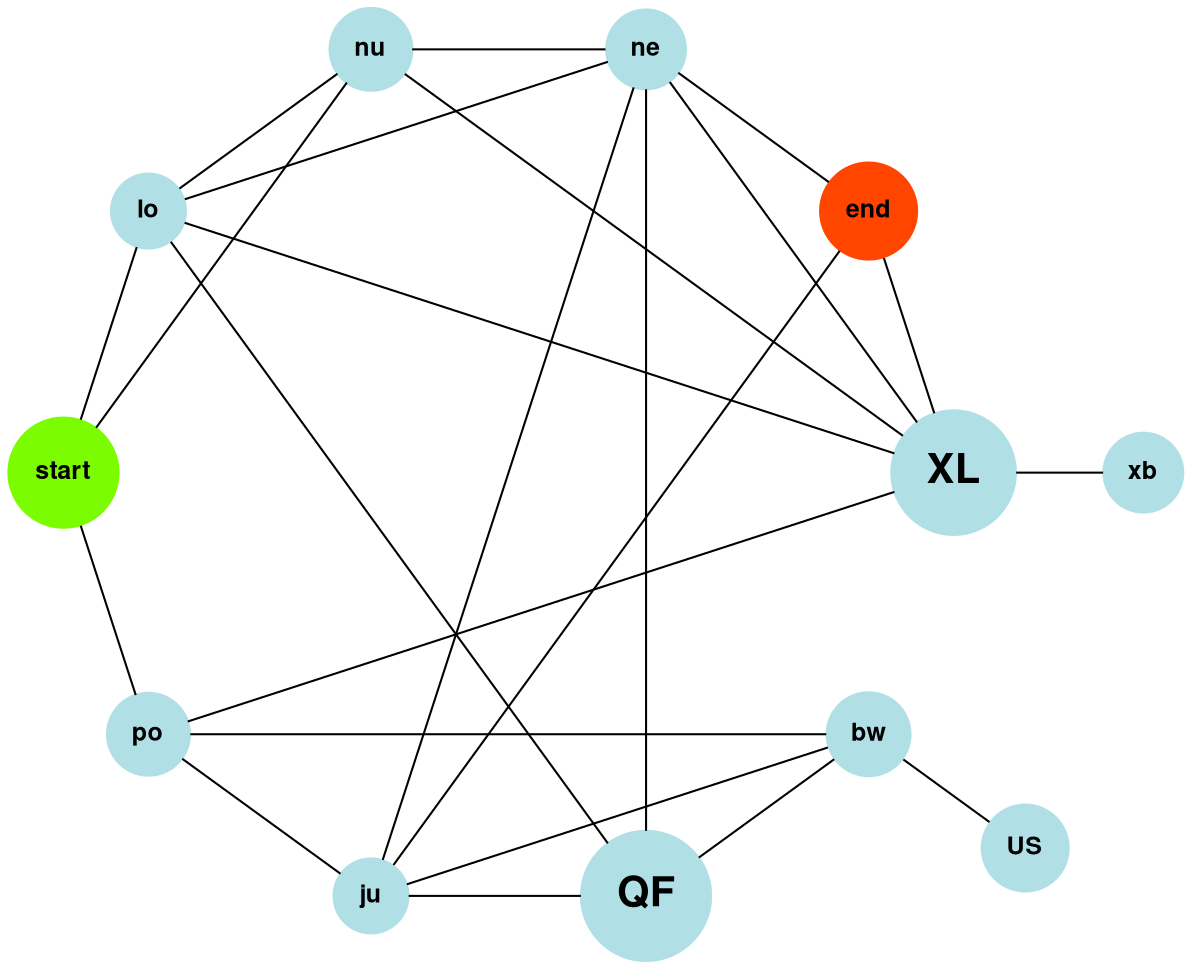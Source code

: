 digraph caves {

graph [
       //// node layout engine (default is dot)
       // layout = dot,
       // layout = neato,
       layout = circo,
       // layout = sfdp,

       //// ways to draw the lines between nodes
       // splines = ortho,
       // splines = polyline,
       // splines = lines,

       //// direction, leftright topbottom
       // rankdir = "LR"
       // rankdir = "TB"
       ]

edge [ labeldistance=2,
       arrowhead = none
      ]

    node [color = PowderBlue,
    style     = filled,
    shape     = circle,
    // fixedsize = true,
    fontsize  = 12,
    fontname  = "Helvetica bold",
    ]

    "end" [color = Orangered1];
    "start" [color = LawnGreen];

    QF [fontsize = 20];    
    XL [fontsize = 20];    

    QF -> bw
    end -> ne
    po -> ju
    QF -> lo
    po -> start
    XL -> ne
    bw -> US
    ne -> lo
    nu -> ne
    bw -> po
    QF -> ne
    ne -> ju
    start -> lo
    lo -> XL
    QF -> ju
    end -> ju
    XL -> end
    bw -> ju
    nu -> start
    lo -> nu
    nu -> XL
    xb -> XL
    XL -> po
    
}
